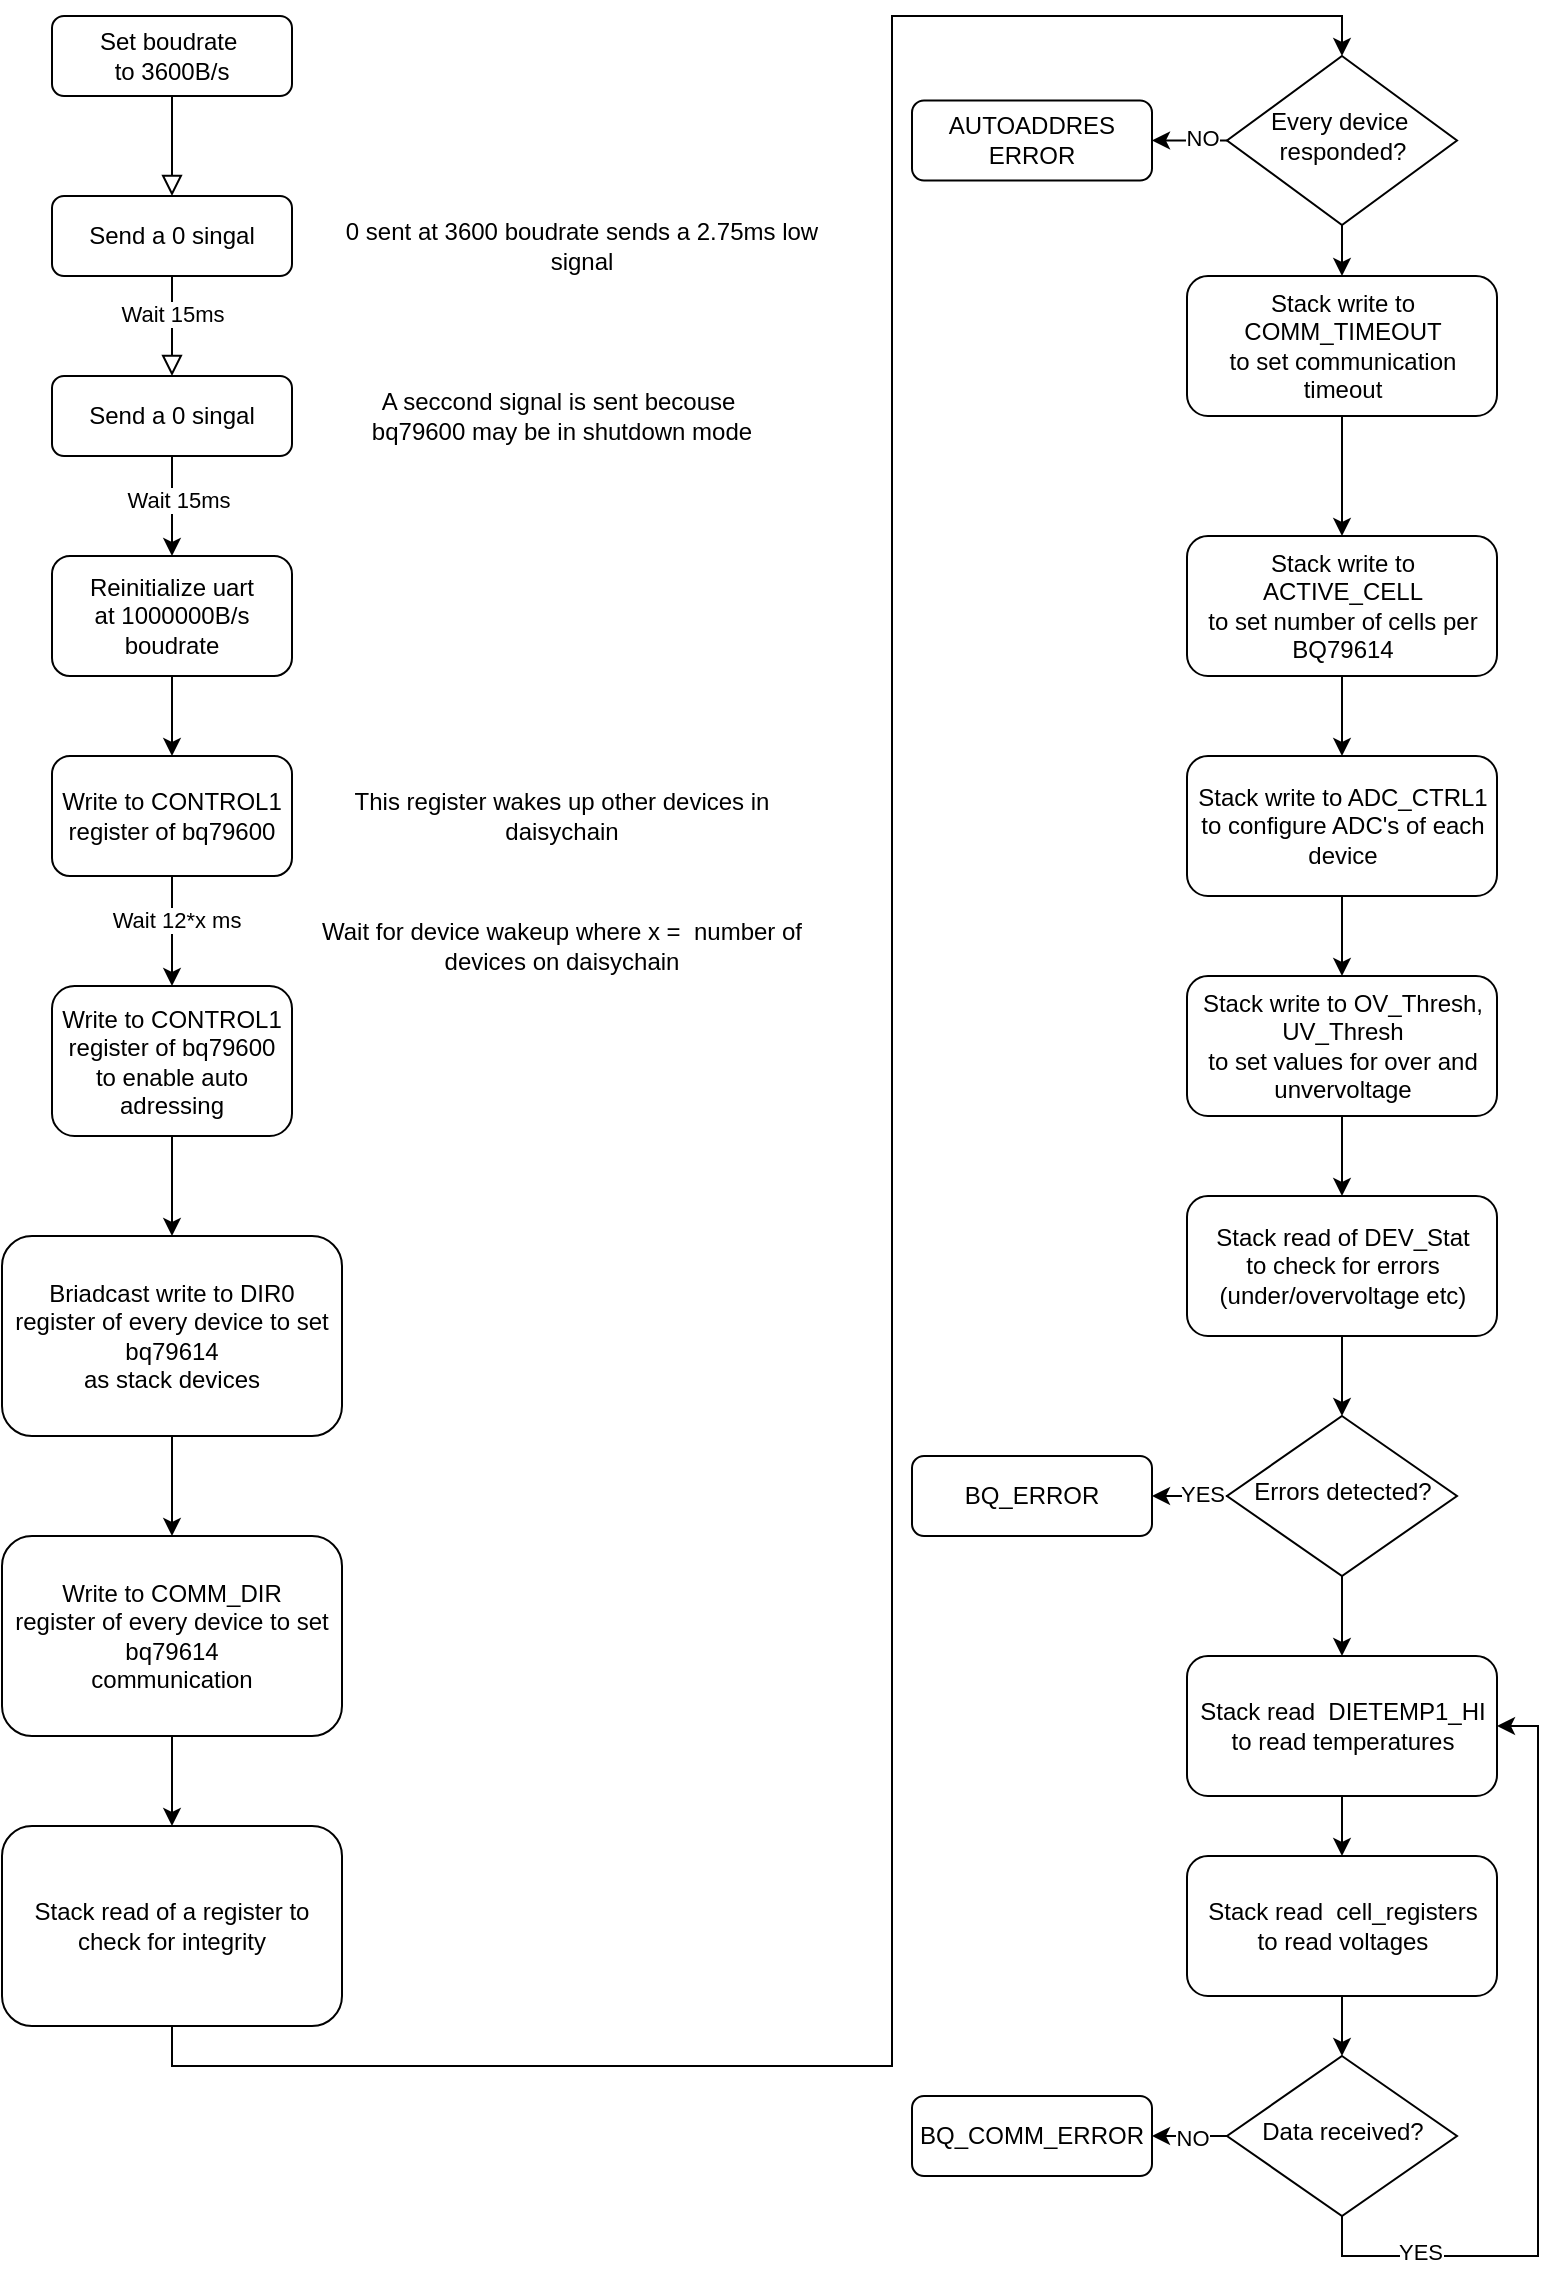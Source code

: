 <mxfile version="27.1.5">
  <diagram id="C5RBs43oDa-KdzZeNtuy" name="Page-1">
    <mxGraphModel dx="1665" dy="791" grid="1" gridSize="10" guides="1" tooltips="1" connect="1" arrows="1" fold="1" page="1" pageScale="1" pageWidth="827" pageHeight="1169" math="0" shadow="0">
      <root>
        <mxCell id="WIyWlLk6GJQsqaUBKTNV-0" />
        <mxCell id="WIyWlLk6GJQsqaUBKTNV-1" parent="WIyWlLk6GJQsqaUBKTNV-0" />
        <mxCell id="WIyWlLk6GJQsqaUBKTNV-2" value="" style="rounded=0;html=1;jettySize=auto;orthogonalLoop=1;fontSize=11;endArrow=block;endFill=0;endSize=8;strokeWidth=1;shadow=0;labelBackgroundColor=none;edgeStyle=orthogonalEdgeStyle;" parent="WIyWlLk6GJQsqaUBKTNV-1" source="WIyWlLk6GJQsqaUBKTNV-3" edge="1">
          <mxGeometry relative="1" as="geometry">
            <mxPoint x="100" y="130" as="targetPoint" />
          </mxGeometry>
        </mxCell>
        <mxCell id="WIyWlLk6GJQsqaUBKTNV-3" value="Set boudrate&amp;nbsp;&lt;div&gt;to 3600B/s&lt;/div&gt;" style="rounded=1;whiteSpace=wrap;html=1;fontSize=12;glass=0;strokeWidth=1;shadow=0;" parent="WIyWlLk6GJQsqaUBKTNV-1" vertex="1">
          <mxGeometry x="40" y="40" width="120" height="40" as="geometry" />
        </mxCell>
        <mxCell id="tVsPi1Musz5_5TuPTtM3-0" value="Send a 0 singal" style="rounded=1;whiteSpace=wrap;html=1;fontSize=12;glass=0;strokeWidth=1;shadow=0;" vertex="1" parent="WIyWlLk6GJQsqaUBKTNV-1">
          <mxGeometry x="40" y="130" width="120" height="40" as="geometry" />
        </mxCell>
        <mxCell id="tVsPi1Musz5_5TuPTtM3-1" value="0 sent at 3600 boudrate sends a 2.75ms low signal" style="text;html=1;align=center;verticalAlign=middle;whiteSpace=wrap;rounded=0;" vertex="1" parent="WIyWlLk6GJQsqaUBKTNV-1">
          <mxGeometry x="180" y="140" width="250" height="30" as="geometry" />
        </mxCell>
        <mxCell id="tVsPi1Musz5_5TuPTtM3-6" style="edgeStyle=orthogonalEdgeStyle;rounded=0;orthogonalLoop=1;jettySize=auto;html=1;exitX=0.5;exitY=1;exitDx=0;exitDy=0;entryX=0.5;entryY=0;entryDx=0;entryDy=0;" edge="1" parent="WIyWlLk6GJQsqaUBKTNV-1" source="tVsPi1Musz5_5TuPTtM3-2" target="tVsPi1Musz5_5TuPTtM3-5">
          <mxGeometry relative="1" as="geometry" />
        </mxCell>
        <mxCell id="tVsPi1Musz5_5TuPTtM3-7" value="Wait 15ms" style="edgeLabel;html=1;align=center;verticalAlign=middle;resizable=0;points=[];" vertex="1" connectable="0" parent="tVsPi1Musz5_5TuPTtM3-6">
          <mxGeometry x="-0.12" y="3" relative="1" as="geometry">
            <mxPoint as="offset" />
          </mxGeometry>
        </mxCell>
        <mxCell id="tVsPi1Musz5_5TuPTtM3-2" value="Send a 0 singal" style="rounded=1;whiteSpace=wrap;html=1;fontSize=12;glass=0;strokeWidth=1;shadow=0;" vertex="1" parent="WIyWlLk6GJQsqaUBKTNV-1">
          <mxGeometry x="40" y="220" width="120" height="40" as="geometry" />
        </mxCell>
        <mxCell id="tVsPi1Musz5_5TuPTtM3-3" value="" style="rounded=0;html=1;jettySize=auto;orthogonalLoop=1;fontSize=11;endArrow=block;endFill=0;endSize=8;strokeWidth=1;shadow=0;labelBackgroundColor=none;edgeStyle=orthogonalEdgeStyle;" edge="1" parent="WIyWlLk6GJQsqaUBKTNV-1">
          <mxGeometry relative="1" as="geometry">
            <mxPoint x="100" y="200" as="sourcePoint" />
            <mxPoint x="100" y="220" as="targetPoint" />
            <Array as="points">
              <mxPoint x="100" y="170" />
              <mxPoint x="100" y="170" />
            </Array>
          </mxGeometry>
        </mxCell>
        <mxCell id="tVsPi1Musz5_5TuPTtM3-4" value="Wait 15ms" style="edgeLabel;html=1;align=center;verticalAlign=middle;resizable=0;points=[];" vertex="1" connectable="0" parent="tVsPi1Musz5_5TuPTtM3-3">
          <mxGeometry x="0.225" relative="1" as="geometry">
            <mxPoint as="offset" />
          </mxGeometry>
        </mxCell>
        <mxCell id="tVsPi1Musz5_5TuPTtM3-10" style="edgeStyle=orthogonalEdgeStyle;rounded=0;orthogonalLoop=1;jettySize=auto;html=1;exitX=0.5;exitY=1;exitDx=0;exitDy=0;entryX=0.5;entryY=0;entryDx=0;entryDy=0;" edge="1" parent="WIyWlLk6GJQsqaUBKTNV-1" source="tVsPi1Musz5_5TuPTtM3-5" target="tVsPi1Musz5_5TuPTtM3-9">
          <mxGeometry relative="1" as="geometry" />
        </mxCell>
        <mxCell id="tVsPi1Musz5_5TuPTtM3-5" value="Reinitialize uart&lt;div&gt;at 1000000B/s boudrate&lt;/div&gt;" style="rounded=1;whiteSpace=wrap;html=1;fontSize=12;glass=0;strokeWidth=1;shadow=0;" vertex="1" parent="WIyWlLk6GJQsqaUBKTNV-1">
          <mxGeometry x="40" y="310" width="120" height="60" as="geometry" />
        </mxCell>
        <mxCell id="tVsPi1Musz5_5TuPTtM3-8" value="A seccond signal is sent becouse&amp;nbsp;&lt;div&gt;bq79600 may be in shutdown mode&lt;/div&gt;" style="text;html=1;align=center;verticalAlign=middle;whiteSpace=wrap;rounded=0;" vertex="1" parent="WIyWlLk6GJQsqaUBKTNV-1">
          <mxGeometry x="170" y="225" width="250" height="30" as="geometry" />
        </mxCell>
        <mxCell id="tVsPi1Musz5_5TuPTtM3-12" style="edgeStyle=orthogonalEdgeStyle;rounded=0;orthogonalLoop=1;jettySize=auto;html=1;exitX=0.5;exitY=1;exitDx=0;exitDy=0;entryX=0.5;entryY=0;entryDx=0;entryDy=0;" edge="1" parent="WIyWlLk6GJQsqaUBKTNV-1" source="tVsPi1Musz5_5TuPTtM3-9" target="tVsPi1Musz5_5TuPTtM3-11">
          <mxGeometry relative="1" as="geometry" />
        </mxCell>
        <mxCell id="tVsPi1Musz5_5TuPTtM3-13" value="Wait 12*x ms" style="edgeLabel;html=1;align=center;verticalAlign=middle;resizable=0;points=[];" vertex="1" connectable="0" parent="tVsPi1Musz5_5TuPTtM3-12">
          <mxGeometry x="-0.2" y="2" relative="1" as="geometry">
            <mxPoint as="offset" />
          </mxGeometry>
        </mxCell>
        <mxCell id="tVsPi1Musz5_5TuPTtM3-9" value="Write to CONTROL1&lt;div&gt;register of bq79600&lt;/div&gt;" style="rounded=1;whiteSpace=wrap;html=1;fontSize=12;glass=0;strokeWidth=1;shadow=0;" vertex="1" parent="WIyWlLk6GJQsqaUBKTNV-1">
          <mxGeometry x="40" y="410" width="120" height="60" as="geometry" />
        </mxCell>
        <mxCell id="tVsPi1Musz5_5TuPTtM3-36" style="edgeStyle=orthogonalEdgeStyle;rounded=0;orthogonalLoop=1;jettySize=auto;html=1;exitX=0.5;exitY=1;exitDx=0;exitDy=0;entryX=0.5;entryY=0;entryDx=0;entryDy=0;" edge="1" parent="WIyWlLk6GJQsqaUBKTNV-1" source="tVsPi1Musz5_5TuPTtM3-11" target="tVsPi1Musz5_5TuPTtM3-16">
          <mxGeometry relative="1" as="geometry" />
        </mxCell>
        <mxCell id="tVsPi1Musz5_5TuPTtM3-11" value="Write to CONTROL1&lt;div&gt;register of bq79600&lt;/div&gt;&lt;div&gt;to enable auto adressing&lt;/div&gt;" style="rounded=1;whiteSpace=wrap;html=1;fontSize=12;glass=0;strokeWidth=1;shadow=0;" vertex="1" parent="WIyWlLk6GJQsqaUBKTNV-1">
          <mxGeometry x="40" y="525" width="120" height="75" as="geometry" />
        </mxCell>
        <mxCell id="tVsPi1Musz5_5TuPTtM3-14" value="&lt;div&gt;This register wakes up other devices in daisychain&lt;/div&gt;" style="text;html=1;align=center;verticalAlign=middle;whiteSpace=wrap;rounded=0;" vertex="1" parent="WIyWlLk6GJQsqaUBKTNV-1">
          <mxGeometry x="170" y="425" width="250" height="30" as="geometry" />
        </mxCell>
        <mxCell id="tVsPi1Musz5_5TuPTtM3-15" value="&lt;div&gt;Wait for device wakeup where x =&amp;nbsp; number of devices on daisychain&lt;/div&gt;" style="text;html=1;align=center;verticalAlign=middle;whiteSpace=wrap;rounded=0;" vertex="1" parent="WIyWlLk6GJQsqaUBKTNV-1">
          <mxGeometry x="170" y="490" width="250" height="30" as="geometry" />
        </mxCell>
        <mxCell id="tVsPi1Musz5_5TuPTtM3-21" style="edgeStyle=orthogonalEdgeStyle;rounded=0;orthogonalLoop=1;jettySize=auto;html=1;exitX=0.5;exitY=1;exitDx=0;exitDy=0;entryX=0.5;entryY=0;entryDx=0;entryDy=0;" edge="1" parent="WIyWlLk6GJQsqaUBKTNV-1" source="tVsPi1Musz5_5TuPTtM3-16" target="tVsPi1Musz5_5TuPTtM3-20">
          <mxGeometry relative="1" as="geometry" />
        </mxCell>
        <mxCell id="tVsPi1Musz5_5TuPTtM3-16" value="Briadcast write to DIR0&lt;div&gt;register of every device to set bq79614&lt;br&gt;&lt;/div&gt;&lt;div&gt;as stack devices&lt;/div&gt;" style="rounded=1;whiteSpace=wrap;html=1;fontSize=12;glass=0;strokeWidth=1;shadow=0;" vertex="1" parent="WIyWlLk6GJQsqaUBKTNV-1">
          <mxGeometry x="15" y="650" width="170" height="100" as="geometry" />
        </mxCell>
        <mxCell id="tVsPi1Musz5_5TuPTtM3-24" value="" style="edgeStyle=orthogonalEdgeStyle;rounded=0;orthogonalLoop=1;jettySize=auto;html=1;" edge="1" parent="WIyWlLk6GJQsqaUBKTNV-1" source="tVsPi1Musz5_5TuPTtM3-20" target="tVsPi1Musz5_5TuPTtM3-22">
          <mxGeometry relative="1" as="geometry" />
        </mxCell>
        <mxCell id="tVsPi1Musz5_5TuPTtM3-20" value="Write to COMM_DIR&lt;div&gt;register of every device to set bq79614&lt;br&gt;&lt;/div&gt;&lt;div&gt;communication&lt;/div&gt;" style="rounded=1;whiteSpace=wrap;html=1;fontSize=12;glass=0;strokeWidth=1;shadow=0;" vertex="1" parent="WIyWlLk6GJQsqaUBKTNV-1">
          <mxGeometry x="15" y="800" width="170" height="100" as="geometry" />
        </mxCell>
        <mxCell id="tVsPi1Musz5_5TuPTtM3-37" style="edgeStyle=orthogonalEdgeStyle;rounded=0;orthogonalLoop=1;jettySize=auto;html=1;exitX=0.5;exitY=1;exitDx=0;exitDy=0;entryX=0.5;entryY=0;entryDx=0;entryDy=0;" edge="1" parent="WIyWlLk6GJQsqaUBKTNV-1" source="tVsPi1Musz5_5TuPTtM3-22" target="tVsPi1Musz5_5TuPTtM3-25">
          <mxGeometry relative="1" as="geometry">
            <Array as="points">
              <mxPoint x="100" y="1065" />
              <mxPoint x="460" y="1065" />
              <mxPoint x="460" y="40" />
              <mxPoint x="685" y="40" />
            </Array>
          </mxGeometry>
        </mxCell>
        <mxCell id="tVsPi1Musz5_5TuPTtM3-22" value="Stack read of a register to check for integrity" style="rounded=1;whiteSpace=wrap;html=1;fontSize=12;glass=0;strokeWidth=1;shadow=0;" vertex="1" parent="WIyWlLk6GJQsqaUBKTNV-1">
          <mxGeometry x="15" y="945" width="170" height="100" as="geometry" />
        </mxCell>
        <mxCell id="tVsPi1Musz5_5TuPTtM3-28" style="edgeStyle=orthogonalEdgeStyle;rounded=0;orthogonalLoop=1;jettySize=auto;html=1;exitX=0;exitY=0.5;exitDx=0;exitDy=0;entryX=1;entryY=0.5;entryDx=0;entryDy=0;" edge="1" parent="WIyWlLk6GJQsqaUBKTNV-1" source="tVsPi1Musz5_5TuPTtM3-25" target="tVsPi1Musz5_5TuPTtM3-27">
          <mxGeometry relative="1" as="geometry" />
        </mxCell>
        <mxCell id="tVsPi1Musz5_5TuPTtM3-29" value="NO" style="edgeLabel;html=1;align=center;verticalAlign=middle;resizable=0;points=[];" vertex="1" connectable="0" parent="tVsPi1Musz5_5TuPTtM3-28">
          <mxGeometry x="-0.309" y="-2" relative="1" as="geometry">
            <mxPoint as="offset" />
          </mxGeometry>
        </mxCell>
        <mxCell id="tVsPi1Musz5_5TuPTtM3-30" style="edgeStyle=orthogonalEdgeStyle;rounded=0;orthogonalLoop=1;jettySize=auto;html=1;exitX=0.5;exitY=1;exitDx=0;exitDy=0;entryX=0.5;entryY=0;entryDx=0;entryDy=0;" edge="1" parent="WIyWlLk6GJQsqaUBKTNV-1" source="tVsPi1Musz5_5TuPTtM3-25" target="tVsPi1Musz5_5TuPTtM3-31">
          <mxGeometry relative="1" as="geometry">
            <mxPoint x="685" y="220" as="targetPoint" />
          </mxGeometry>
        </mxCell>
        <mxCell id="tVsPi1Musz5_5TuPTtM3-25" value="Every device&amp;nbsp;&lt;div&gt;responded?&lt;/div&gt;" style="rhombus;whiteSpace=wrap;html=1;shadow=0;fontFamily=Helvetica;fontSize=12;align=center;strokeWidth=1;spacing=6;spacingTop=-4;" vertex="1" parent="WIyWlLk6GJQsqaUBKTNV-1">
          <mxGeometry x="627.5" y="60" width="115" height="84.5" as="geometry" />
        </mxCell>
        <mxCell id="tVsPi1Musz5_5TuPTtM3-27" value="AUTOADDRES&lt;div&gt;ERROR&lt;/div&gt;" style="rounded=1;whiteSpace=wrap;html=1;fontSize=12;glass=0;strokeWidth=1;shadow=0;" vertex="1" parent="WIyWlLk6GJQsqaUBKTNV-1">
          <mxGeometry x="470" y="82.25" width="120" height="40" as="geometry" />
        </mxCell>
        <mxCell id="tVsPi1Musz5_5TuPTtM3-33" style="edgeStyle=orthogonalEdgeStyle;rounded=0;orthogonalLoop=1;jettySize=auto;html=1;exitX=0.5;exitY=1;exitDx=0;exitDy=0;entryX=0.5;entryY=0;entryDx=0;entryDy=0;" edge="1" parent="WIyWlLk6GJQsqaUBKTNV-1" source="tVsPi1Musz5_5TuPTtM3-31" target="tVsPi1Musz5_5TuPTtM3-32">
          <mxGeometry relative="1" as="geometry" />
        </mxCell>
        <mxCell id="tVsPi1Musz5_5TuPTtM3-31" value="Stack write to COMM_TIMEOUT&lt;div&gt;to set communication&lt;/div&gt;&lt;div&gt;timeout&lt;/div&gt;" style="rounded=1;whiteSpace=wrap;html=1;fontSize=12;glass=0;strokeWidth=1;shadow=0;" vertex="1" parent="WIyWlLk6GJQsqaUBKTNV-1">
          <mxGeometry x="607.5" y="170" width="155" height="70" as="geometry" />
        </mxCell>
        <mxCell id="tVsPi1Musz5_5TuPTtM3-35" style="edgeStyle=orthogonalEdgeStyle;rounded=0;orthogonalLoop=1;jettySize=auto;html=1;exitX=0.5;exitY=1;exitDx=0;exitDy=0;entryX=0.5;entryY=0;entryDx=0;entryDy=0;" edge="1" parent="WIyWlLk6GJQsqaUBKTNV-1" source="tVsPi1Musz5_5TuPTtM3-32" target="tVsPi1Musz5_5TuPTtM3-34">
          <mxGeometry relative="1" as="geometry" />
        </mxCell>
        <mxCell id="tVsPi1Musz5_5TuPTtM3-32" value="Stack write to ACTIVE_CELL&lt;div&gt;to set number of cells per BQ79614&lt;br&gt;&lt;/div&gt;" style="rounded=1;whiteSpace=wrap;html=1;fontSize=12;glass=0;strokeWidth=1;shadow=0;" vertex="1" parent="WIyWlLk6GJQsqaUBKTNV-1">
          <mxGeometry x="607.5" y="300" width="155" height="70" as="geometry" />
        </mxCell>
        <mxCell id="tVsPi1Musz5_5TuPTtM3-39" style="edgeStyle=orthogonalEdgeStyle;rounded=0;orthogonalLoop=1;jettySize=auto;html=1;exitX=0.5;exitY=1;exitDx=0;exitDy=0;entryX=0.5;entryY=0;entryDx=0;entryDy=0;" edge="1" parent="WIyWlLk6GJQsqaUBKTNV-1" source="tVsPi1Musz5_5TuPTtM3-34" target="tVsPi1Musz5_5TuPTtM3-38">
          <mxGeometry relative="1" as="geometry" />
        </mxCell>
        <mxCell id="tVsPi1Musz5_5TuPTtM3-34" value="Stack write to ADC_CTRL1&lt;div&gt;to configure ADC&#39;s of each device&lt;/div&gt;" style="rounded=1;whiteSpace=wrap;html=1;fontSize=12;glass=0;strokeWidth=1;shadow=0;" vertex="1" parent="WIyWlLk6GJQsqaUBKTNV-1">
          <mxGeometry x="607.5" y="410" width="155" height="70" as="geometry" />
        </mxCell>
        <mxCell id="tVsPi1Musz5_5TuPTtM3-42" style="edgeStyle=orthogonalEdgeStyle;rounded=0;orthogonalLoop=1;jettySize=auto;html=1;exitX=0.5;exitY=1;exitDx=0;exitDy=0;entryX=0.5;entryY=0;entryDx=0;entryDy=0;" edge="1" parent="WIyWlLk6GJQsqaUBKTNV-1" source="tVsPi1Musz5_5TuPTtM3-38" target="tVsPi1Musz5_5TuPTtM3-40">
          <mxGeometry relative="1" as="geometry" />
        </mxCell>
        <mxCell id="tVsPi1Musz5_5TuPTtM3-38" value="Stack write to OV_Thresh, UV_Thresh&lt;div&gt;to set values for over and unvervoltage&lt;/div&gt;" style="rounded=1;whiteSpace=wrap;html=1;fontSize=12;glass=0;strokeWidth=1;shadow=0;" vertex="1" parent="WIyWlLk6GJQsqaUBKTNV-1">
          <mxGeometry x="607.5" y="520" width="155" height="70" as="geometry" />
        </mxCell>
        <mxCell id="tVsPi1Musz5_5TuPTtM3-44" style="edgeStyle=orthogonalEdgeStyle;rounded=0;orthogonalLoop=1;jettySize=auto;html=1;exitX=0.5;exitY=1;exitDx=0;exitDy=0;entryX=0.5;entryY=0;entryDx=0;entryDy=0;" edge="1" parent="WIyWlLk6GJQsqaUBKTNV-1" source="tVsPi1Musz5_5TuPTtM3-40" target="tVsPi1Musz5_5TuPTtM3-43">
          <mxGeometry relative="1" as="geometry" />
        </mxCell>
        <mxCell id="tVsPi1Musz5_5TuPTtM3-40" value="Stack read of DEV_Stat&lt;div&gt;to check for errors&lt;/div&gt;&lt;div&gt;(under/overvoltage etc)&lt;/div&gt;" style="rounded=1;whiteSpace=wrap;html=1;fontSize=12;glass=0;strokeWidth=1;shadow=0;" vertex="1" parent="WIyWlLk6GJQsqaUBKTNV-1">
          <mxGeometry x="607.5" y="630" width="155" height="70" as="geometry" />
        </mxCell>
        <mxCell id="tVsPi1Musz5_5TuPTtM3-46" style="edgeStyle=orthogonalEdgeStyle;rounded=0;orthogonalLoop=1;jettySize=auto;html=1;exitX=0;exitY=0.5;exitDx=0;exitDy=0;entryX=1;entryY=0.5;entryDx=0;entryDy=0;" edge="1" parent="WIyWlLk6GJQsqaUBKTNV-1" source="tVsPi1Musz5_5TuPTtM3-43" target="tVsPi1Musz5_5TuPTtM3-45">
          <mxGeometry relative="1" as="geometry">
            <mxPoint x="590" y="780" as="targetPoint" />
          </mxGeometry>
        </mxCell>
        <mxCell id="tVsPi1Musz5_5TuPTtM3-47" value="YES" style="edgeLabel;html=1;align=center;verticalAlign=middle;resizable=0;points=[];" vertex="1" connectable="0" parent="tVsPi1Musz5_5TuPTtM3-46">
          <mxGeometry x="-0.309" y="-1" relative="1" as="geometry">
            <mxPoint as="offset" />
          </mxGeometry>
        </mxCell>
        <mxCell id="tVsPi1Musz5_5TuPTtM3-49" style="edgeStyle=orthogonalEdgeStyle;rounded=0;orthogonalLoop=1;jettySize=auto;html=1;exitX=0.5;exitY=1;exitDx=0;exitDy=0;entryX=0.5;entryY=0;entryDx=0;entryDy=0;" edge="1" parent="WIyWlLk6GJQsqaUBKTNV-1" source="tVsPi1Musz5_5TuPTtM3-43" target="tVsPi1Musz5_5TuPTtM3-48">
          <mxGeometry relative="1" as="geometry" />
        </mxCell>
        <mxCell id="tVsPi1Musz5_5TuPTtM3-43" value="Errors detected?" style="rhombus;whiteSpace=wrap;html=1;shadow=0;fontFamily=Helvetica;fontSize=12;align=center;strokeWidth=1;spacing=6;spacingTop=-4;" vertex="1" parent="WIyWlLk6GJQsqaUBKTNV-1">
          <mxGeometry x="627.5" y="740" width="115" height="80" as="geometry" />
        </mxCell>
        <mxCell id="tVsPi1Musz5_5TuPTtM3-45" value="BQ_ERROR" style="rounded=1;whiteSpace=wrap;html=1;fontSize=12;glass=0;strokeWidth=1;shadow=0;" vertex="1" parent="WIyWlLk6GJQsqaUBKTNV-1">
          <mxGeometry x="470" y="760" width="120" height="40" as="geometry" />
        </mxCell>
        <mxCell id="tVsPi1Musz5_5TuPTtM3-51" value="" style="edgeStyle=orthogonalEdgeStyle;rounded=0;orthogonalLoop=1;jettySize=auto;html=1;" edge="1" parent="WIyWlLk6GJQsqaUBKTNV-1" source="tVsPi1Musz5_5TuPTtM3-48" target="tVsPi1Musz5_5TuPTtM3-50">
          <mxGeometry relative="1" as="geometry" />
        </mxCell>
        <mxCell id="tVsPi1Musz5_5TuPTtM3-48" value="Stack read&amp;nbsp; DIETEMP1_HI&lt;div&gt;to read temperatures&lt;/div&gt;" style="rounded=1;whiteSpace=wrap;html=1;fontSize=12;glass=0;strokeWidth=1;shadow=0;" vertex="1" parent="WIyWlLk6GJQsqaUBKTNV-1">
          <mxGeometry x="607.5" y="860" width="155" height="70" as="geometry" />
        </mxCell>
        <mxCell id="tVsPi1Musz5_5TuPTtM3-53" style="edgeStyle=orthogonalEdgeStyle;rounded=0;orthogonalLoop=1;jettySize=auto;html=1;exitX=0.5;exitY=1;exitDx=0;exitDy=0;entryX=0.5;entryY=0;entryDx=0;entryDy=0;" edge="1" parent="WIyWlLk6GJQsqaUBKTNV-1" source="tVsPi1Musz5_5TuPTtM3-50" target="tVsPi1Musz5_5TuPTtM3-52">
          <mxGeometry relative="1" as="geometry" />
        </mxCell>
        <mxCell id="tVsPi1Musz5_5TuPTtM3-50" value="Stack read&amp;nbsp; cell_registers&lt;div&gt;&lt;span style=&quot;background-color: transparent; color: light-dark(rgb(0, 0, 0), rgb(255, 255, 255));&quot;&gt;to read voltages&lt;/span&gt;&lt;/div&gt;" style="rounded=1;whiteSpace=wrap;html=1;fontSize=12;glass=0;strokeWidth=1;shadow=0;" vertex="1" parent="WIyWlLk6GJQsqaUBKTNV-1">
          <mxGeometry x="607.5" y="960" width="155" height="70" as="geometry" />
        </mxCell>
        <mxCell id="tVsPi1Musz5_5TuPTtM3-55" style="edgeStyle=orthogonalEdgeStyle;rounded=0;orthogonalLoop=1;jettySize=auto;html=1;exitX=0;exitY=0.5;exitDx=0;exitDy=0;entryX=1;entryY=0.5;entryDx=0;entryDy=0;" edge="1" parent="WIyWlLk6GJQsqaUBKTNV-1" source="tVsPi1Musz5_5TuPTtM3-52" target="tVsPi1Musz5_5TuPTtM3-54">
          <mxGeometry relative="1" as="geometry" />
        </mxCell>
        <mxCell id="tVsPi1Musz5_5TuPTtM3-56" value="NO" style="edgeLabel;html=1;align=center;verticalAlign=middle;resizable=0;points=[];" vertex="1" connectable="0" parent="tVsPi1Musz5_5TuPTtM3-55">
          <mxGeometry x="-0.067" y="1" relative="1" as="geometry">
            <mxPoint as="offset" />
          </mxGeometry>
        </mxCell>
        <mxCell id="tVsPi1Musz5_5TuPTtM3-57" style="edgeStyle=orthogonalEdgeStyle;rounded=0;orthogonalLoop=1;jettySize=auto;html=1;exitX=0.5;exitY=1;exitDx=0;exitDy=0;entryX=1;entryY=0.5;entryDx=0;entryDy=0;" edge="1" parent="WIyWlLk6GJQsqaUBKTNV-1" source="tVsPi1Musz5_5TuPTtM3-52" target="tVsPi1Musz5_5TuPTtM3-48">
          <mxGeometry relative="1" as="geometry">
            <Array as="points">
              <mxPoint x="685" y="1160" />
              <mxPoint x="783" y="1160" />
              <mxPoint x="783" y="895" />
            </Array>
          </mxGeometry>
        </mxCell>
        <mxCell id="tVsPi1Musz5_5TuPTtM3-58" value="YES" style="edgeLabel;html=1;align=center;verticalAlign=middle;resizable=0;points=[];" vertex="1" connectable="0" parent="tVsPi1Musz5_5TuPTtM3-57">
          <mxGeometry x="-0.708" y="2" relative="1" as="geometry">
            <mxPoint as="offset" />
          </mxGeometry>
        </mxCell>
        <mxCell id="tVsPi1Musz5_5TuPTtM3-52" value="Data received?" style="rhombus;whiteSpace=wrap;html=1;shadow=0;fontFamily=Helvetica;fontSize=12;align=center;strokeWidth=1;spacing=6;spacingTop=-4;" vertex="1" parent="WIyWlLk6GJQsqaUBKTNV-1">
          <mxGeometry x="627.5" y="1060" width="115" height="80" as="geometry" />
        </mxCell>
        <mxCell id="tVsPi1Musz5_5TuPTtM3-54" value="BQ_COMM_ERROR" style="rounded=1;whiteSpace=wrap;html=1;fontSize=12;glass=0;strokeWidth=1;shadow=0;" vertex="1" parent="WIyWlLk6GJQsqaUBKTNV-1">
          <mxGeometry x="470" y="1080" width="120" height="40" as="geometry" />
        </mxCell>
      </root>
    </mxGraphModel>
  </diagram>
</mxfile>
